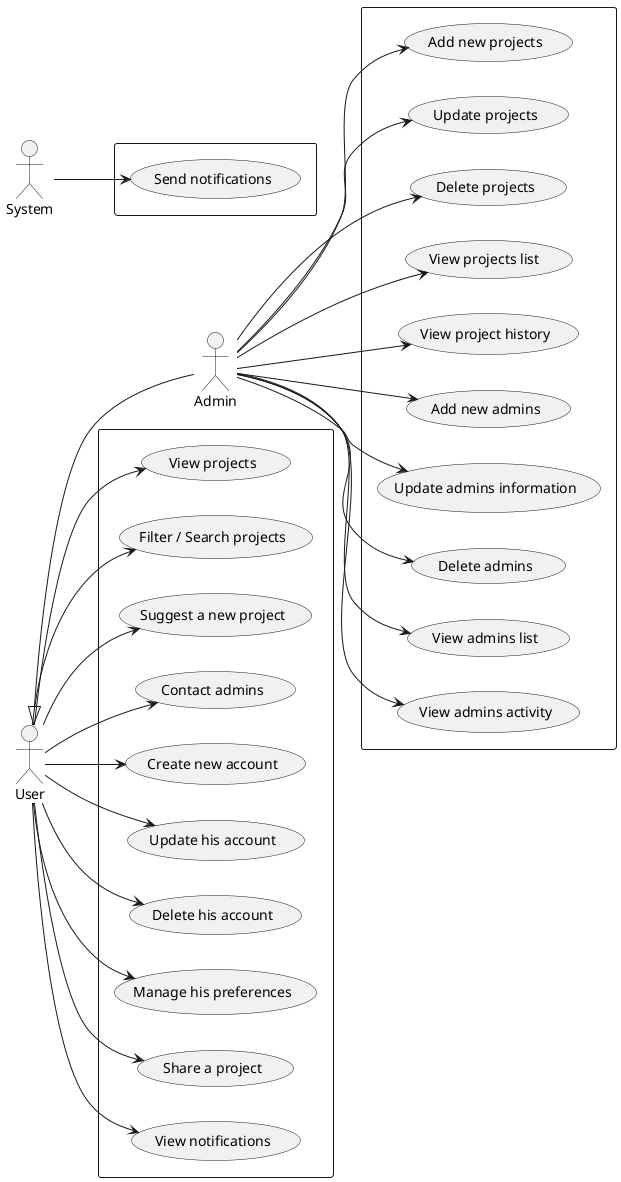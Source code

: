 	
@startuml
left to right direction
actor "User" as user
actor "Admin" as admin
actor "System" as system

user <|-- admin

rectangle {
  usecase "Add new projects" as p1
  usecase "Update projects" as p2
  usecase "Delete projects" as p3
  usecase "View projects list " as p4
  usecase "View project history" as p5
  usecase "Add new admins" as ad1
  usecase "Update admins information" as ad2
  usecase "Delete admins" as ad3
  usecase "View admins list" as ad4
  usecase "View admins activity" as ad5
}

rectangle {
  usecase "View projects" as contr1
  usecase "Filter / Search projects" as contr2
  usecase "Contribute to a project" as contr3
  usecase "Suggest a new project" as contr3
  usecase "Contact admins" as contr9

  usecase "Create new account" as contr4
  usecase "Update his account" as contr5
  usecase "Delete his account" as contr6
  usecase "Manage his preferences" as contr7
  usecase "Share a project" as contr8
  usecase "View notifications" as contr10
}

rectangle {
  usecase "Send notifications" as sys1
}

admin --> p1
admin --> p2
admin --> p3
admin --> p4
admin --> p5
admin --> ad1
admin --> ad2
admin --> ad3
admin --> ad4
admin --> ad5

user --> contr1
user --> contr2
user --> contr3
user --> contr4
user --> contr5
user --> contr6
user --> contr7
user --> contr8
user --> contr9
user --> contr10

system --> sys1
@enduml
